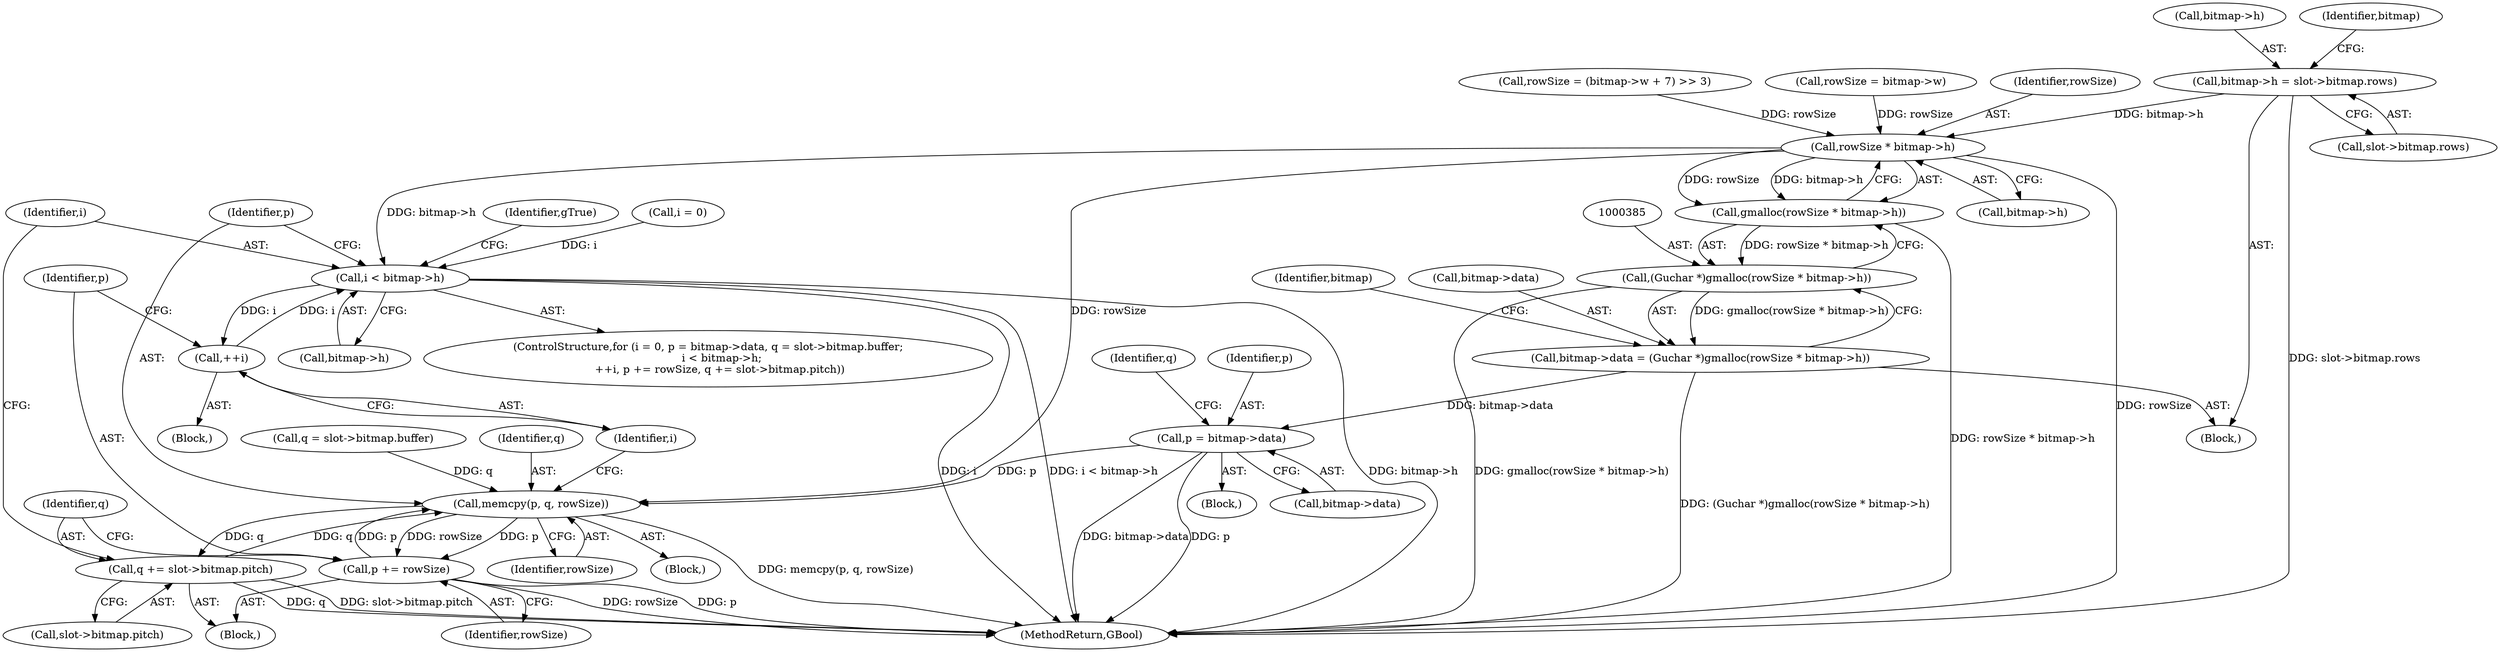 digraph "0_poppler_9cf2325fb22f812b31858e519411f57747d39bd8_3@pointer" {
"1000347" [label="(Call,bitmap->h = slot->bitmap.rows)"];
"1000387" [label="(Call,rowSize * bitmap->h)"];
"1000386" [label="(Call,gmalloc(rowSize * bitmap->h))"];
"1000384" [label="(Call,(Guchar *)gmalloc(rowSize * bitmap->h))"];
"1000380" [label="(Call,bitmap->data = (Guchar *)gmalloc(rowSize * bitmap->h))"];
"1000403" [label="(Call,p = bitmap->data)"];
"1000435" [label="(Call,memcpy(p, q, rowSize))"];
"1000424" [label="(Call,p += rowSize)"];
"1000427" [label="(Call,q += slot->bitmap.pitch)"];
"1000415" [label="(Call,i < bitmap->h)"];
"1000421" [label="(Call,++i)"];
"1000434" [label="(Block,)"];
"1000371" [label="(Call,rowSize = (bitmap->w + 7) >> 3)"];
"1000399" [label="(Call,i = 0)"];
"1000438" [label="(Identifier,rowSize)"];
"1000351" [label="(Call,slot->bitmap.rows)"];
"1000440" [label="(Identifier,gTrue)"];
"1000429" [label="(Call,slot->bitmap.pitch)"];
"1000380" [label="(Call,bitmap->data = (Guchar *)gmalloc(rowSize * bitmap->h))"];
"1000416" [label="(Identifier,i)"];
"1000387" [label="(Call,rowSize * bitmap->h)"];
"1000109" [label="(Block,)"];
"1000441" [label="(MethodReturn,GBool)"];
"1000402" [label="(Block,)"];
"1000426" [label="(Identifier,rowSize)"];
"1000394" [label="(Identifier,bitmap)"];
"1000409" [label="(Identifier,q)"];
"1000422" [label="(Identifier,i)"];
"1000364" [label="(Call,rowSize = bitmap->w)"];
"1000397" [label="(ControlStructure,for (i = 0, p = bitmap->data, q = slot->bitmap.buffer;\n        i < bitmap->h;\n       ++i, p += rowSize, q += slot->bitmap.pitch))"];
"1000389" [label="(Call,bitmap->h)"];
"1000427" [label="(Call,q += slot->bitmap.pitch)"];
"1000408" [label="(Call,q = slot->bitmap.buffer)"];
"1000437" [label="(Identifier,q)"];
"1000423" [label="(Block,)"];
"1000405" [label="(Call,bitmap->data)"];
"1000348" [label="(Call,bitmap->h)"];
"1000435" [label="(Call,memcpy(p, q, rowSize))"];
"1000358" [label="(Identifier,bitmap)"];
"1000404" [label="(Identifier,p)"];
"1000388" [label="(Identifier,rowSize)"];
"1000425" [label="(Identifier,p)"];
"1000424" [label="(Call,p += rowSize)"];
"1000436" [label="(Identifier,p)"];
"1000428" [label="(Identifier,q)"];
"1000381" [label="(Call,bitmap->data)"];
"1000386" [label="(Call,gmalloc(rowSize * bitmap->h))"];
"1000384" [label="(Call,(Guchar *)gmalloc(rowSize * bitmap->h))"];
"1000420" [label="(Block,)"];
"1000347" [label="(Call,bitmap->h = slot->bitmap.rows)"];
"1000417" [label="(Call,bitmap->h)"];
"1000415" [label="(Call,i < bitmap->h)"];
"1000421" [label="(Call,++i)"];
"1000403" [label="(Call,p = bitmap->data)"];
"1000347" -> "1000109"  [label="AST: "];
"1000347" -> "1000351"  [label="CFG: "];
"1000348" -> "1000347"  [label="AST: "];
"1000351" -> "1000347"  [label="AST: "];
"1000358" -> "1000347"  [label="CFG: "];
"1000347" -> "1000441"  [label="DDG: slot->bitmap.rows"];
"1000347" -> "1000387"  [label="DDG: bitmap->h"];
"1000387" -> "1000386"  [label="AST: "];
"1000387" -> "1000389"  [label="CFG: "];
"1000388" -> "1000387"  [label="AST: "];
"1000389" -> "1000387"  [label="AST: "];
"1000386" -> "1000387"  [label="CFG: "];
"1000387" -> "1000441"  [label="DDG: rowSize"];
"1000387" -> "1000386"  [label="DDG: rowSize"];
"1000387" -> "1000386"  [label="DDG: bitmap->h"];
"1000364" -> "1000387"  [label="DDG: rowSize"];
"1000371" -> "1000387"  [label="DDG: rowSize"];
"1000387" -> "1000415"  [label="DDG: bitmap->h"];
"1000387" -> "1000435"  [label="DDG: rowSize"];
"1000386" -> "1000384"  [label="AST: "];
"1000384" -> "1000386"  [label="CFG: "];
"1000386" -> "1000441"  [label="DDG: rowSize * bitmap->h"];
"1000386" -> "1000384"  [label="DDG: rowSize * bitmap->h"];
"1000384" -> "1000380"  [label="AST: "];
"1000385" -> "1000384"  [label="AST: "];
"1000380" -> "1000384"  [label="CFG: "];
"1000384" -> "1000441"  [label="DDG: gmalloc(rowSize * bitmap->h)"];
"1000384" -> "1000380"  [label="DDG: gmalloc(rowSize * bitmap->h)"];
"1000380" -> "1000109"  [label="AST: "];
"1000381" -> "1000380"  [label="AST: "];
"1000394" -> "1000380"  [label="CFG: "];
"1000380" -> "1000441"  [label="DDG: (Guchar *)gmalloc(rowSize * bitmap->h)"];
"1000380" -> "1000403"  [label="DDG: bitmap->data"];
"1000403" -> "1000402"  [label="AST: "];
"1000403" -> "1000405"  [label="CFG: "];
"1000404" -> "1000403"  [label="AST: "];
"1000405" -> "1000403"  [label="AST: "];
"1000409" -> "1000403"  [label="CFG: "];
"1000403" -> "1000441"  [label="DDG: bitmap->data"];
"1000403" -> "1000441"  [label="DDG: p"];
"1000403" -> "1000435"  [label="DDG: p"];
"1000435" -> "1000434"  [label="AST: "];
"1000435" -> "1000438"  [label="CFG: "];
"1000436" -> "1000435"  [label="AST: "];
"1000437" -> "1000435"  [label="AST: "];
"1000438" -> "1000435"  [label="AST: "];
"1000422" -> "1000435"  [label="CFG: "];
"1000435" -> "1000441"  [label="DDG: memcpy(p, q, rowSize)"];
"1000435" -> "1000424"  [label="DDG: rowSize"];
"1000435" -> "1000424"  [label="DDG: p"];
"1000435" -> "1000427"  [label="DDG: q"];
"1000424" -> "1000435"  [label="DDG: p"];
"1000427" -> "1000435"  [label="DDG: q"];
"1000408" -> "1000435"  [label="DDG: q"];
"1000424" -> "1000423"  [label="AST: "];
"1000424" -> "1000426"  [label="CFG: "];
"1000425" -> "1000424"  [label="AST: "];
"1000426" -> "1000424"  [label="AST: "];
"1000428" -> "1000424"  [label="CFG: "];
"1000424" -> "1000441"  [label="DDG: rowSize"];
"1000424" -> "1000441"  [label="DDG: p"];
"1000427" -> "1000423"  [label="AST: "];
"1000427" -> "1000429"  [label="CFG: "];
"1000428" -> "1000427"  [label="AST: "];
"1000429" -> "1000427"  [label="AST: "];
"1000416" -> "1000427"  [label="CFG: "];
"1000427" -> "1000441"  [label="DDG: q"];
"1000427" -> "1000441"  [label="DDG: slot->bitmap.pitch"];
"1000415" -> "1000397"  [label="AST: "];
"1000415" -> "1000417"  [label="CFG: "];
"1000416" -> "1000415"  [label="AST: "];
"1000417" -> "1000415"  [label="AST: "];
"1000436" -> "1000415"  [label="CFG: "];
"1000440" -> "1000415"  [label="CFG: "];
"1000415" -> "1000441"  [label="DDG: i"];
"1000415" -> "1000441"  [label="DDG: i < bitmap->h"];
"1000415" -> "1000441"  [label="DDG: bitmap->h"];
"1000421" -> "1000415"  [label="DDG: i"];
"1000399" -> "1000415"  [label="DDG: i"];
"1000415" -> "1000421"  [label="DDG: i"];
"1000421" -> "1000420"  [label="AST: "];
"1000421" -> "1000422"  [label="CFG: "];
"1000422" -> "1000421"  [label="AST: "];
"1000425" -> "1000421"  [label="CFG: "];
}
